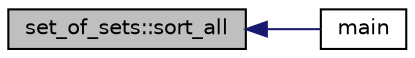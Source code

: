 digraph "set_of_sets::sort_all"
{
  edge [fontname="Helvetica",fontsize="10",labelfontname="Helvetica",labelfontsize="10"];
  node [fontname="Helvetica",fontsize="10",shape=record];
  rankdir="LR";
  Node930 [label="set_of_sets::sort_all",height=0.2,width=0.4,color="black", fillcolor="grey75", style="filled", fontcolor="black"];
  Node930 -> Node931 [dir="back",color="midnightblue",fontsize="10",style="solid",fontname="Helvetica"];
  Node931 [label="main",height=0.2,width=0.4,color="black", fillcolor="white", style="filled",URL="$dc/d77/pentomino__5x5_8_c.html#a840291bc02cba5474a4cb46a9b9566fe"];
}

